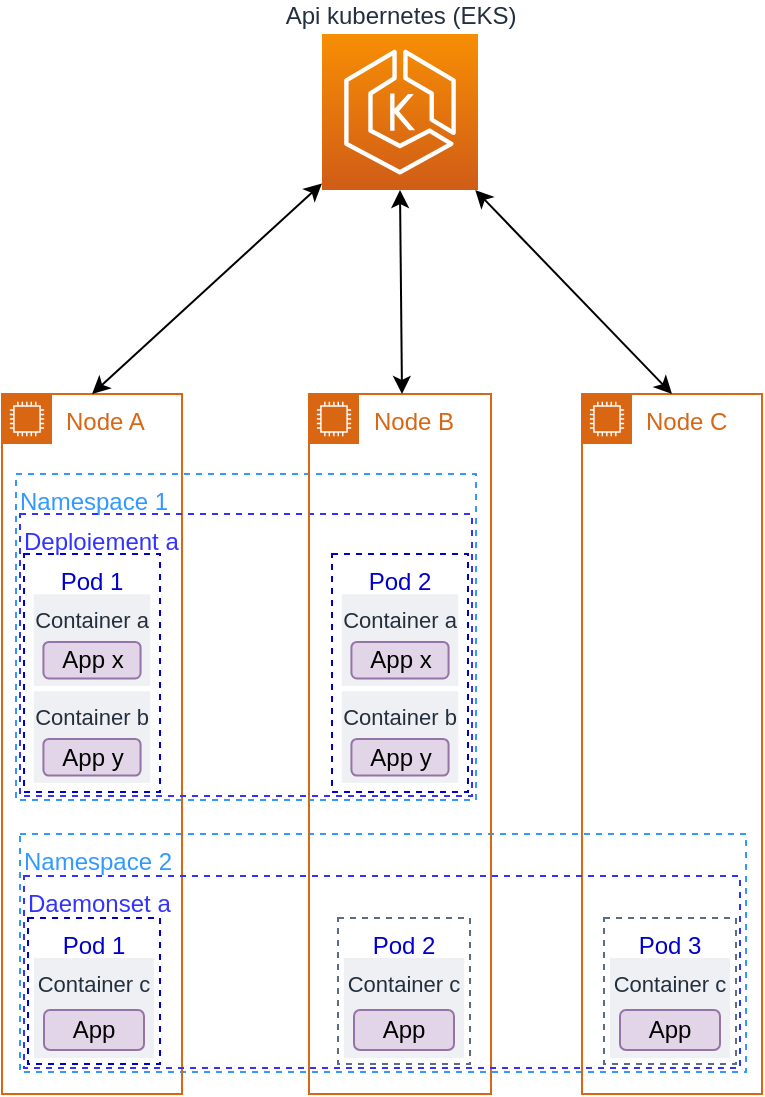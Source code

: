 <mxfile version="14.8.4" type="device"><diagram id="Ht1M8jgEwFfnCIfOTk4-" name="Page-1"><mxGraphModel dx="677" dy="363" grid="1" gridSize="10" guides="1" tooltips="1" connect="1" arrows="1" fold="1" page="1" pageScale="1" pageWidth="827" pageHeight="1169" math="0" shadow="0"><root><mxCell id="0"/><mxCell id="1" parent="0"/><mxCell id="oBtZqzdpVB6KMxdNmltt-45" value="Namespace 2" style="fillColor=none;dashed=1;verticalAlign=top;fontStyle=0;align=left;fontColor=#3399FF;strokeColor=#3399FF;" vertex="1" parent="1"><mxGeometry x="19" y="420" width="363" height="119" as="geometry"/></mxCell><mxCell id="oBtZqzdpVB6KMxdNmltt-2" value="Node A" style="points=[[0,0],[0.25,0],[0.5,0],[0.75,0],[1,0],[1,0.25],[1,0.5],[1,0.75],[1,1],[0.75,1],[0.5,1],[0.25,1],[0,1],[0,0.75],[0,0.5],[0,0.25]];outlineConnect=0;gradientColor=none;html=1;whiteSpace=wrap;fontSize=12;fontStyle=0;shape=mxgraph.aws4.group;grIcon=mxgraph.aws4.group_ec2_instance_contents;strokeColor=#D86613;fillColor=none;verticalAlign=top;align=left;spacingLeft=30;fontColor=#D86613;dashed=0;" vertex="1" parent="1"><mxGeometry x="10" y="200" width="90" height="350" as="geometry"/></mxCell><mxCell id="oBtZqzdpVB6KMxdNmltt-46" value="Namespace 1" style="fillColor=none;dashed=1;verticalAlign=top;fontStyle=0;align=left;fontColor=#3399FF;strokeColor=#3399FF;" vertex="1" parent="1"><mxGeometry x="17" y="240" width="230" height="163" as="geometry"/></mxCell><mxCell id="oBtZqzdpVB6KMxdNmltt-44" value="Deploiement a" style="fillColor=none;dashed=1;verticalAlign=top;fontStyle=0;align=left;fontColor=#3333FF;strokeColor=#3333FF;" vertex="1" parent="1"><mxGeometry x="19" y="260" width="226" height="141" as="geometry"/></mxCell><mxCell id="oBtZqzdpVB6KMxdNmltt-4" value="Node C" style="points=[[0,0],[0.25,0],[0.5,0],[0.75,0],[1,0],[1,0.25],[1,0.5],[1,0.75],[1,1],[0.75,1],[0.5,1],[0.25,1],[0,1],[0,0.75],[0,0.5],[0,0.25]];outlineConnect=0;gradientColor=none;html=1;whiteSpace=wrap;fontSize=12;fontStyle=0;shape=mxgraph.aws4.group;grIcon=mxgraph.aws4.group_ec2_instance_contents;strokeColor=#D86613;fillColor=none;verticalAlign=top;align=left;spacingLeft=30;fontColor=#D86613;dashed=0;" vertex="1" parent="1"><mxGeometry x="300" y="200" width="90" height="350" as="geometry"/></mxCell><mxCell id="oBtZqzdpVB6KMxdNmltt-3" value="Node B" style="points=[[0,0],[0.25,0],[0.5,0],[0.75,0],[1,0],[1,0.25],[1,0.5],[1,0.75],[1,1],[0.75,1],[0.5,1],[0.25,1],[0,1],[0,0.75],[0,0.5],[0,0.25]];outlineConnect=0;gradientColor=none;html=1;whiteSpace=wrap;fontSize=12;fontStyle=0;shape=mxgraph.aws4.group;grIcon=mxgraph.aws4.group_ec2_instance_contents;strokeColor=#D86613;fillColor=none;verticalAlign=top;align=left;spacingLeft=30;fontColor=#D86613;dashed=0;" vertex="1" parent="1"><mxGeometry x="163.5" y="200" width="91" height="350" as="geometry"/></mxCell><mxCell id="oBtZqzdpVB6KMxdNmltt-43" value="Daemonset a" style="fillColor=none;dashed=1;verticalAlign=top;fontStyle=0;align=left;strokeColor=#3333FF;fontColor=#3333FF;" vertex="1" parent="1"><mxGeometry x="21" y="441" width="358" height="96" as="geometry"/></mxCell><mxCell id="oBtZqzdpVB6KMxdNmltt-6" style="rounded=0;orthogonalLoop=1;jettySize=auto;html=1;startArrow=classic;startFill=1;entryX=0.5;entryY=0;entryDx=0;entryDy=0;" edge="1" parent="1" source="oBtZqzdpVB6KMxdNmltt-1" target="oBtZqzdpVB6KMxdNmltt-2"><mxGeometry relative="1" as="geometry"><mxPoint x="50" y="200" as="targetPoint"/></mxGeometry></mxCell><mxCell id="oBtZqzdpVB6KMxdNmltt-8" style="edgeStyle=none;rounded=0;orthogonalLoop=1;jettySize=auto;html=1;entryX=0.5;entryY=0;entryDx=0;entryDy=0;startArrow=classic;startFill=1;strokeColor=#000000;" edge="1" parent="1" source="oBtZqzdpVB6KMxdNmltt-1" target="oBtZqzdpVB6KMxdNmltt-4"><mxGeometry relative="1" as="geometry"/></mxCell><mxCell id="oBtZqzdpVB6KMxdNmltt-1" value="Api kubernetes (EKS)" style="points=[[0,0,0],[0.25,0,0],[0.5,0,0],[0.75,0,0],[1,0,0],[0,1,0],[0.25,1,0],[0.5,1,0],[0.75,1,0],[1,1,0],[0,0.25,0],[0,0.5,0],[0,0.75,0],[1,0.25,0],[1,0.5,0],[1,0.75,0]];outlineConnect=0;fontColor=#232F3E;gradientColor=#F78E04;gradientDirection=north;fillColor=#D05C17;strokeColor=#ffffff;dashed=0;verticalLabelPosition=top;verticalAlign=bottom;align=center;html=1;fontSize=12;fontStyle=0;aspect=fixed;shape=mxgraph.aws4.resourceIcon;resIcon=mxgraph.aws4.eks;labelPosition=center;" vertex="1" parent="1"><mxGeometry x="170" y="20" width="78" height="78" as="geometry"/></mxCell><mxCell id="oBtZqzdpVB6KMxdNmltt-7" style="rounded=0;orthogonalLoop=1;jettySize=auto;html=1;startArrow=classic;startFill=1;exitX=0.5;exitY=1;exitDx=0;exitDy=0;exitPerimeter=0;" edge="1" parent="1" source="oBtZqzdpVB6KMxdNmltt-1"><mxGeometry relative="1" as="geometry"><mxPoint x="160.553" y="108" as="sourcePoint"/><mxPoint x="210" y="200" as="targetPoint"/></mxGeometry></mxCell><mxCell id="oBtZqzdpVB6KMxdNmltt-22" value="" style="group;fontColor=#3333FF;" vertex="1" connectable="0" parent="1"><mxGeometry x="21" y="280" width="68" height="119" as="geometry"/></mxCell><mxCell id="oBtZqzdpVB6KMxdNmltt-17" value="Pod 1" style="fillColor=none;dashed=1;verticalAlign=top;fontStyle=0;fontColor=#0000CC;strokeColor=#0000CC;" vertex="1" parent="oBtZqzdpVB6KMxdNmltt-22"><mxGeometry width="68" height="119" as="geometry"/></mxCell><mxCell id="oBtZqzdpVB6KMxdNmltt-11" value="" style="group" vertex="1" connectable="0" parent="oBtZqzdpVB6KMxdNmltt-22"><mxGeometry x="4.857" y="20.138" width="58.286" height="45.769" as="geometry"/></mxCell><mxCell id="oBtZqzdpVB6KMxdNmltt-16" value="" style="group" vertex="1" connectable="0" parent="oBtZqzdpVB6KMxdNmltt-11"><mxGeometry width="58.286" height="45.769" as="geometry"/></mxCell><mxCell id="oBtZqzdpVB6KMxdNmltt-10" value="Container a" style="fillColor=#EFF0F3;strokeColor=none;dashed=0;verticalAlign=top;fontStyle=0;fontColor=#232F3D;fontSize=11;" vertex="1" parent="oBtZqzdpVB6KMxdNmltt-16"><mxGeometry width="58.286" height="45.769" as="geometry"/></mxCell><mxCell id="oBtZqzdpVB6KMxdNmltt-9" value="App x" style="rounded=1;whiteSpace=wrap;html=1;fillColor=#e1d5e7;strokeColor=#9673a6;" vertex="1" parent="oBtZqzdpVB6KMxdNmltt-16"><mxGeometry x="4.857" y="23.8" width="48.571" height="18.308" as="geometry"/></mxCell><mxCell id="oBtZqzdpVB6KMxdNmltt-13" value="" style="group" vertex="1" connectable="0" parent="oBtZqzdpVB6KMxdNmltt-22"><mxGeometry x="4.857" y="68.654" width="58.286" height="45.769" as="geometry"/></mxCell><mxCell id="oBtZqzdpVB6KMxdNmltt-14" value="Container b" style="fillColor=#EFF0F3;strokeColor=none;dashed=0;verticalAlign=top;fontStyle=0;fontColor=#232F3D;fontSize=11;" vertex="1" parent="oBtZqzdpVB6KMxdNmltt-13"><mxGeometry width="58.286" height="45.769" as="geometry"/></mxCell><mxCell id="oBtZqzdpVB6KMxdNmltt-15" value="App y" style="rounded=1;whiteSpace=wrap;html=1;fillColor=#e1d5e7;strokeColor=#9673a6;" vertex="1" parent="oBtZqzdpVB6KMxdNmltt-13"><mxGeometry x="4.857" y="23.8" width="48.571" height="18.308" as="geometry"/></mxCell><mxCell id="oBtZqzdpVB6KMxdNmltt-24" value="" style="group;fontColor=#0000CC;" vertex="1" connectable="0" parent="1"><mxGeometry x="175" y="280" width="68" height="119" as="geometry"/></mxCell><mxCell id="oBtZqzdpVB6KMxdNmltt-25" value="Pod 2" style="fillColor=none;dashed=1;verticalAlign=top;fontStyle=0;fontColor=#0000CC;strokeColor=#0000CC;" vertex="1" parent="oBtZqzdpVB6KMxdNmltt-24"><mxGeometry width="68" height="119" as="geometry"/></mxCell><mxCell id="oBtZqzdpVB6KMxdNmltt-26" value="" style="group" vertex="1" connectable="0" parent="oBtZqzdpVB6KMxdNmltt-24"><mxGeometry x="4.857" y="20.138" width="58.286" height="45.769" as="geometry"/></mxCell><mxCell id="oBtZqzdpVB6KMxdNmltt-27" value="" style="group" vertex="1" connectable="0" parent="oBtZqzdpVB6KMxdNmltt-26"><mxGeometry width="58.286" height="45.769" as="geometry"/></mxCell><mxCell id="oBtZqzdpVB6KMxdNmltt-28" value="Container a" style="fillColor=#EFF0F3;strokeColor=none;dashed=0;verticalAlign=top;fontStyle=0;fontColor=#232F3D;fontSize=11;" vertex="1" parent="oBtZqzdpVB6KMxdNmltt-27"><mxGeometry width="58.286" height="45.769" as="geometry"/></mxCell><mxCell id="oBtZqzdpVB6KMxdNmltt-29" value="App x" style="rounded=1;whiteSpace=wrap;html=1;fillColor=#e1d5e7;strokeColor=#9673a6;" vertex="1" parent="oBtZqzdpVB6KMxdNmltt-27"><mxGeometry x="4.857" y="23.8" width="48.571" height="18.308" as="geometry"/></mxCell><mxCell id="oBtZqzdpVB6KMxdNmltt-30" value="" style="group" vertex="1" connectable="0" parent="oBtZqzdpVB6KMxdNmltt-24"><mxGeometry x="4.857" y="68.654" width="58.286" height="45.769" as="geometry"/></mxCell><mxCell id="oBtZqzdpVB6KMxdNmltt-31" value="Container b" style="fillColor=#EFF0F3;strokeColor=none;dashed=0;verticalAlign=top;fontStyle=0;fontColor=#232F3D;fontSize=11;" vertex="1" parent="oBtZqzdpVB6KMxdNmltt-30"><mxGeometry width="58.286" height="45.769" as="geometry"/></mxCell><mxCell id="oBtZqzdpVB6KMxdNmltt-32" value="App y" style="rounded=1;whiteSpace=wrap;html=1;fillColor=#e1d5e7;strokeColor=#9673a6;" vertex="1" parent="oBtZqzdpVB6KMxdNmltt-30"><mxGeometry x="4.857" y="23.8" width="48.571" height="18.308" as="geometry"/></mxCell><mxCell id="oBtZqzdpVB6KMxdNmltt-33" value="" style="group" vertex="1" connectable="0" parent="1"><mxGeometry x="311" y="462" width="66" height="73" as="geometry"/></mxCell><mxCell id="oBtZqzdpVB6KMxdNmltt-23" value="Pod 3" style="fillColor=none;strokeColor=#5A6C86;dashed=1;verticalAlign=top;fontStyle=0;fontColor=#0000CC;" vertex="1" parent="oBtZqzdpVB6KMxdNmltt-33"><mxGeometry width="66" height="73" as="geometry"/></mxCell><mxCell id="oBtZqzdpVB6KMxdNmltt-18" value="" style="group" vertex="1" connectable="0" parent="oBtZqzdpVB6KMxdNmltt-33"><mxGeometry x="3" y="20" width="60" height="50" as="geometry"/></mxCell><mxCell id="oBtZqzdpVB6KMxdNmltt-19" value="Container c" style="fillColor=#EFF0F3;strokeColor=none;dashed=0;verticalAlign=top;fontStyle=0;fontColor=#232F3D;fontSize=11;" vertex="1" parent="oBtZqzdpVB6KMxdNmltt-18"><mxGeometry width="60" height="50" as="geometry"/></mxCell><mxCell id="oBtZqzdpVB6KMxdNmltt-20" value="App" style="rounded=1;whiteSpace=wrap;html=1;fillColor=#e1d5e7;strokeColor=#9673a6;" vertex="1" parent="oBtZqzdpVB6KMxdNmltt-18"><mxGeometry x="5" y="26" width="50" height="20" as="geometry"/></mxCell><mxCell id="oBtZqzdpVB6KMxdNmltt-35" value="Pod 2" style="fillColor=none;strokeColor=#5A6C86;dashed=1;verticalAlign=top;fontStyle=0;fontColor=#0000CC;" vertex="1" parent="1"><mxGeometry x="178" y="462" width="66" height="73" as="geometry"/></mxCell><mxCell id="oBtZqzdpVB6KMxdNmltt-36" value="" style="group" vertex="1" connectable="0" parent="1"><mxGeometry x="181" y="482" width="60" height="50" as="geometry"/></mxCell><mxCell id="oBtZqzdpVB6KMxdNmltt-37" value="Container c" style="fillColor=#EFF0F3;strokeColor=none;dashed=0;verticalAlign=top;fontStyle=0;fontColor=#232F3D;fontSize=11;" vertex="1" parent="oBtZqzdpVB6KMxdNmltt-36"><mxGeometry width="60" height="50" as="geometry"/></mxCell><mxCell id="oBtZqzdpVB6KMxdNmltt-38" value="App" style="rounded=1;whiteSpace=wrap;html=1;fillColor=#e1d5e7;strokeColor=#9673a6;" vertex="1" parent="oBtZqzdpVB6KMxdNmltt-36"><mxGeometry x="5" y="26" width="50" height="20" as="geometry"/></mxCell><mxCell id="oBtZqzdpVB6KMxdNmltt-39" value="Pod 1" style="fillColor=none;dashed=1;verticalAlign=top;fontStyle=0;fontColor=#0000CC;strokeColor=#0000CC;" vertex="1" parent="1"><mxGeometry x="23" y="462" width="66" height="73" as="geometry"/></mxCell><mxCell id="oBtZqzdpVB6KMxdNmltt-40" value="" style="group" vertex="1" connectable="0" parent="1"><mxGeometry x="26" y="482" width="60" height="50" as="geometry"/></mxCell><mxCell id="oBtZqzdpVB6KMxdNmltt-41" value="Container c" style="fillColor=#EFF0F3;strokeColor=none;dashed=0;verticalAlign=top;fontStyle=0;fontColor=#232F3D;fontSize=11;" vertex="1" parent="oBtZqzdpVB6KMxdNmltt-40"><mxGeometry width="60" height="50" as="geometry"/></mxCell><mxCell id="oBtZqzdpVB6KMxdNmltt-42" value="App" style="rounded=1;whiteSpace=wrap;html=1;fillColor=#e1d5e7;strokeColor=#9673a6;" vertex="1" parent="oBtZqzdpVB6KMxdNmltt-40"><mxGeometry x="5" y="26" width="50" height="20" as="geometry"/></mxCell></root></mxGraphModel></diagram></mxfile>